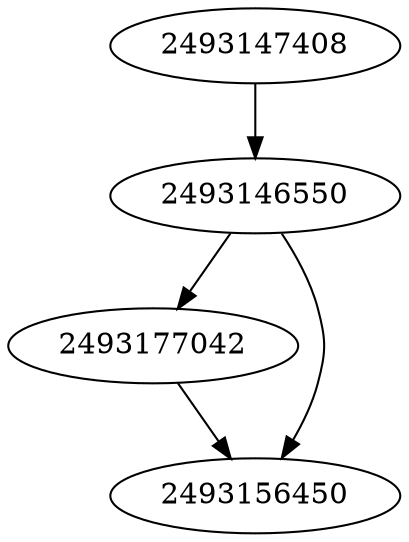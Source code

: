 strict digraph  {
2493147408;
2493177042;
2493146550;
2493156450;
2493147408 -> 2493146550;
2493177042 -> 2493156450;
2493146550 -> 2493177042;
2493146550 -> 2493156450;
}
